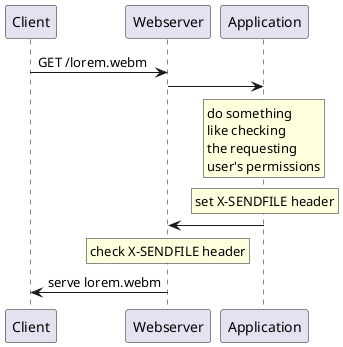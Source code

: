 @startuml
Client -> Webserver : GET /lorem.webm
Webserver -> Application
rnote over Application
do something
like checking
the requesting
user's permissions
endrnote
rnote over Application
set X-SENDFILE header
endrnote
Application -> Webserver
rnote over Webserver
check X-SENDFILE header
endrnote
Webserver -> Client : serve lorem.webm
@enduml
